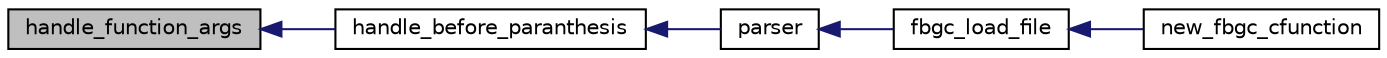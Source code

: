 digraph "handle_function_args"
{
  edge [fontname="Helvetica",fontsize="10",labelfontname="Helvetica",labelfontsize="10"];
  node [fontname="Helvetica",fontsize="10",shape=record];
  rankdir="LR";
  Node26 [label="handle_function_args",height=0.2,width=0.4,color="black", fillcolor="grey75", style="filled", fontcolor="black"];
  Node26 -> Node27 [dir="back",color="midnightblue",fontsize="10",style="solid",fontname="Helvetica"];
  Node27 [label="handle_before_paranthesis",height=0.2,width=0.4,color="black", fillcolor="white", style="filled",URL="$parser_8c.html#a3a71ebc5f95c66fcfd21265d1b7af044"];
  Node27 -> Node28 [dir="back",color="midnightblue",fontsize="10",style="solid",fontname="Helvetica"];
  Node28 [label="parser",height=0.2,width=0.4,color="black", fillcolor="white", style="filled",URL="$parser_8h.html#a9128876c7bafe4207a35d10f2c7f12a8"];
  Node28 -> Node29 [dir="back",color="midnightblue",fontsize="10",style="solid",fontname="Helvetica"];
  Node29 [label="fbgc_load_file",height=0.2,width=0.4,color="black", fillcolor="white", style="filled",URL="$fbgc_8h.html#a2aeeff0403205e54bd0dd187e4337b4a"];
  Node29 -> Node30 [dir="back",color="midnightblue",fontsize="10",style="solid",fontname="Helvetica"];
  Node30 [label="new_fbgc_cfunction",height=0.2,width=0.4,color="black", fillcolor="white", style="filled",URL="$fbgc__stl_8c.html#a23883ffe16d0cfdc1f70f3c31b650d2c"];
}
